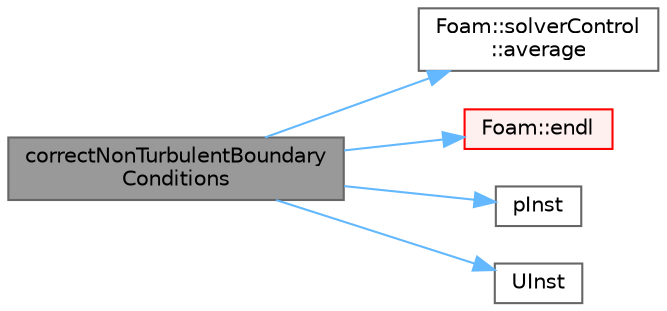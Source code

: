 digraph "correctNonTurbulentBoundaryConditions"
{
 // LATEX_PDF_SIZE
  bgcolor="transparent";
  edge [fontname=Helvetica,fontsize=10,labelfontname=Helvetica,labelfontsize=10];
  node [fontname=Helvetica,fontsize=10,shape=box,height=0.2,width=0.4];
  rankdir="LR";
  Node1 [id="Node000001",label="correctNonTurbulentBoundary\lConditions",height=0.2,width=0.4,color="gray40", fillcolor="grey60", style="filled", fontcolor="black",tooltip=" "];
  Node1 -> Node2 [id="edge1_Node000001_Node000002",color="steelblue1",style="solid",tooltip=" "];
  Node2 [id="Node000002",label="Foam::solverControl\l::average",height=0.2,width=0.4,color="grey40", fillcolor="white", style="filled",URL="$classFoam_1_1solverControl.html#af0d8537359b1cd12bc0c4e64b5f5d986",tooltip=" "];
  Node1 -> Node3 [id="edge2_Node000001_Node000003",color="steelblue1",style="solid",tooltip=" "];
  Node3 [id="Node000003",label="Foam::endl",height=0.2,width=0.4,color="red", fillcolor="#FFF0F0", style="filled",URL="$namespaceFoam.html#a7d5eca45a323264dc5fe811500ebda47",tooltip=" "];
  Node1 -> Node7 [id="edge3_Node000001_Node000007",color="steelblue1",style="solid",tooltip=" "];
  Node7 [id="Node000007",label="pInst",height=0.2,width=0.4,color="grey40", fillcolor="white", style="filled",URL="$classFoam_1_1incompressibleVars.html#a9067ea57edbc9a3b3dde0b4cbedf9936",tooltip=" "];
  Node1 -> Node8 [id="edge4_Node000001_Node000008",color="steelblue1",style="solid",tooltip=" "];
  Node8 [id="Node000008",label="UInst",height=0.2,width=0.4,color="grey40", fillcolor="white", style="filled",URL="$classFoam_1_1incompressibleVars.html#a056556ad86dd2939c3427260ad64bfa3",tooltip=" "];
}
